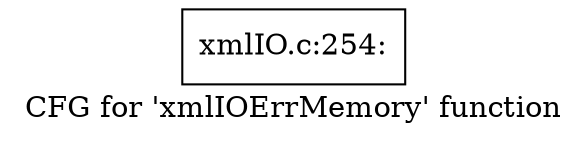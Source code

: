digraph "CFG for 'xmlIOErrMemory' function" {
	label="CFG for 'xmlIOErrMemory' function";

	Node0x5386850 [shape=record,label="{xmlIO.c:254:}"];
}
